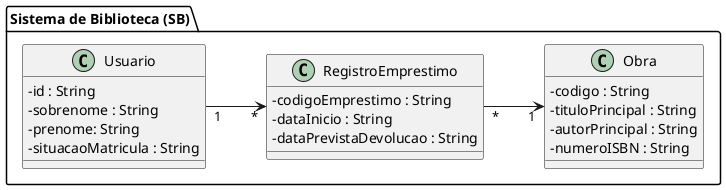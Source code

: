 @startuml
skinparam classAttributeIconSize 0
left to right direction

package "Sistema de Biblioteca (SB)" {

class Usuario {
    - id : String
    - sobrenome : String
    - prenome: String
    - situacaoMatricula : String
}

class RegistroEmprestimo {
    - codigoEmprestimo : String
    - dataInicio : String
    - dataPrevistaDevolucao : String
}

class Obra {
    - codigo : String
    - tituloPrincipal : String
    - autorPrincipal : String
    - numeroISBN : String
}

Usuario "1" --> "*" RegistroEmprestimo
RegistroEmprestimo "*" --> "1" Obra

}

@enduml
